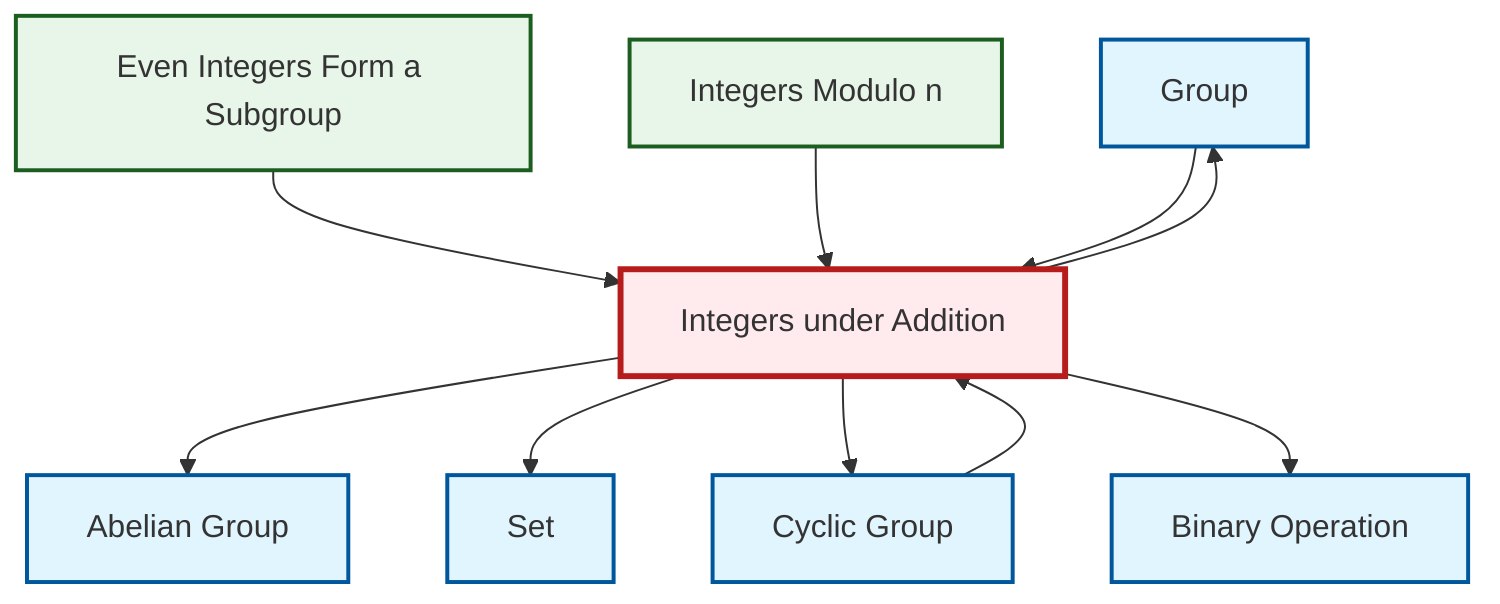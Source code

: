 graph TD
    classDef definition fill:#e1f5fe,stroke:#01579b,stroke-width:2px
    classDef theorem fill:#f3e5f5,stroke:#4a148c,stroke-width:2px
    classDef axiom fill:#fff3e0,stroke:#e65100,stroke-width:2px
    classDef example fill:#e8f5e9,stroke:#1b5e20,stroke-width:2px
    classDef current fill:#ffebee,stroke:#b71c1c,stroke-width:3px
    def-group["Group"]:::definition
    def-binary-operation["Binary Operation"]:::definition
    ex-even-integers-subgroup["Even Integers Form a Subgroup"]:::example
    def-set["Set"]:::definition
    def-abelian-group["Abelian Group"]:::definition
    ex-quotient-integers-mod-n["Integers Modulo n"]:::example
    ex-integers-addition["Integers under Addition"]:::example
    def-cyclic-group["Cyclic Group"]:::definition
    ex-integers-addition --> def-abelian-group
    ex-integers-addition --> def-set
    ex-integers-addition --> def-group
    ex-even-integers-subgroup --> ex-integers-addition
    ex-integers-addition --> def-cyclic-group
    def-cyclic-group --> ex-integers-addition
    ex-quotient-integers-mod-n --> ex-integers-addition
    def-group --> ex-integers-addition
    ex-integers-addition --> def-binary-operation
    class ex-integers-addition current